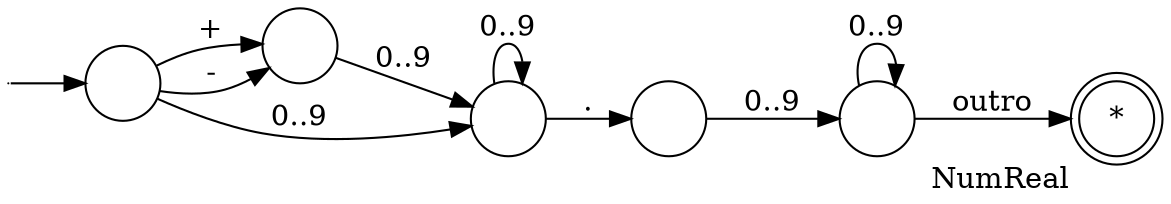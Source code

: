digraph NumReal {

  rankdir = LR;

  /* Entities */
  EstadoInicial [label="", shape=point, width=0];
  Inicio [label="", shape=circle];
  sinal  [label="", shape=circle];
  digito1 [label="", shape=circle];
  ponto [label="", shape=circle];
  digito2 [label="", shape=circle];
  Final [label="*", shape=doublecircle, xlabel="NumReal"];

  /* Relationships */
  EstadoInicial -> Inicio;
  Inicio -> sinal [label="+"];
  Inicio -> sinal [label="-"];
  sinal -> digito1 [label="0..9"];
  Inicio -> digito1 [label="0..9"];
  digito1 -> digito1 [label="0..9"];
  digito1 -> ponto [label="."];
  ponto -> digito2 [label="0..9"];
  digito2 -> digito2 [label="0..9"];
  digito2 -> Final [label="outro"];

}
